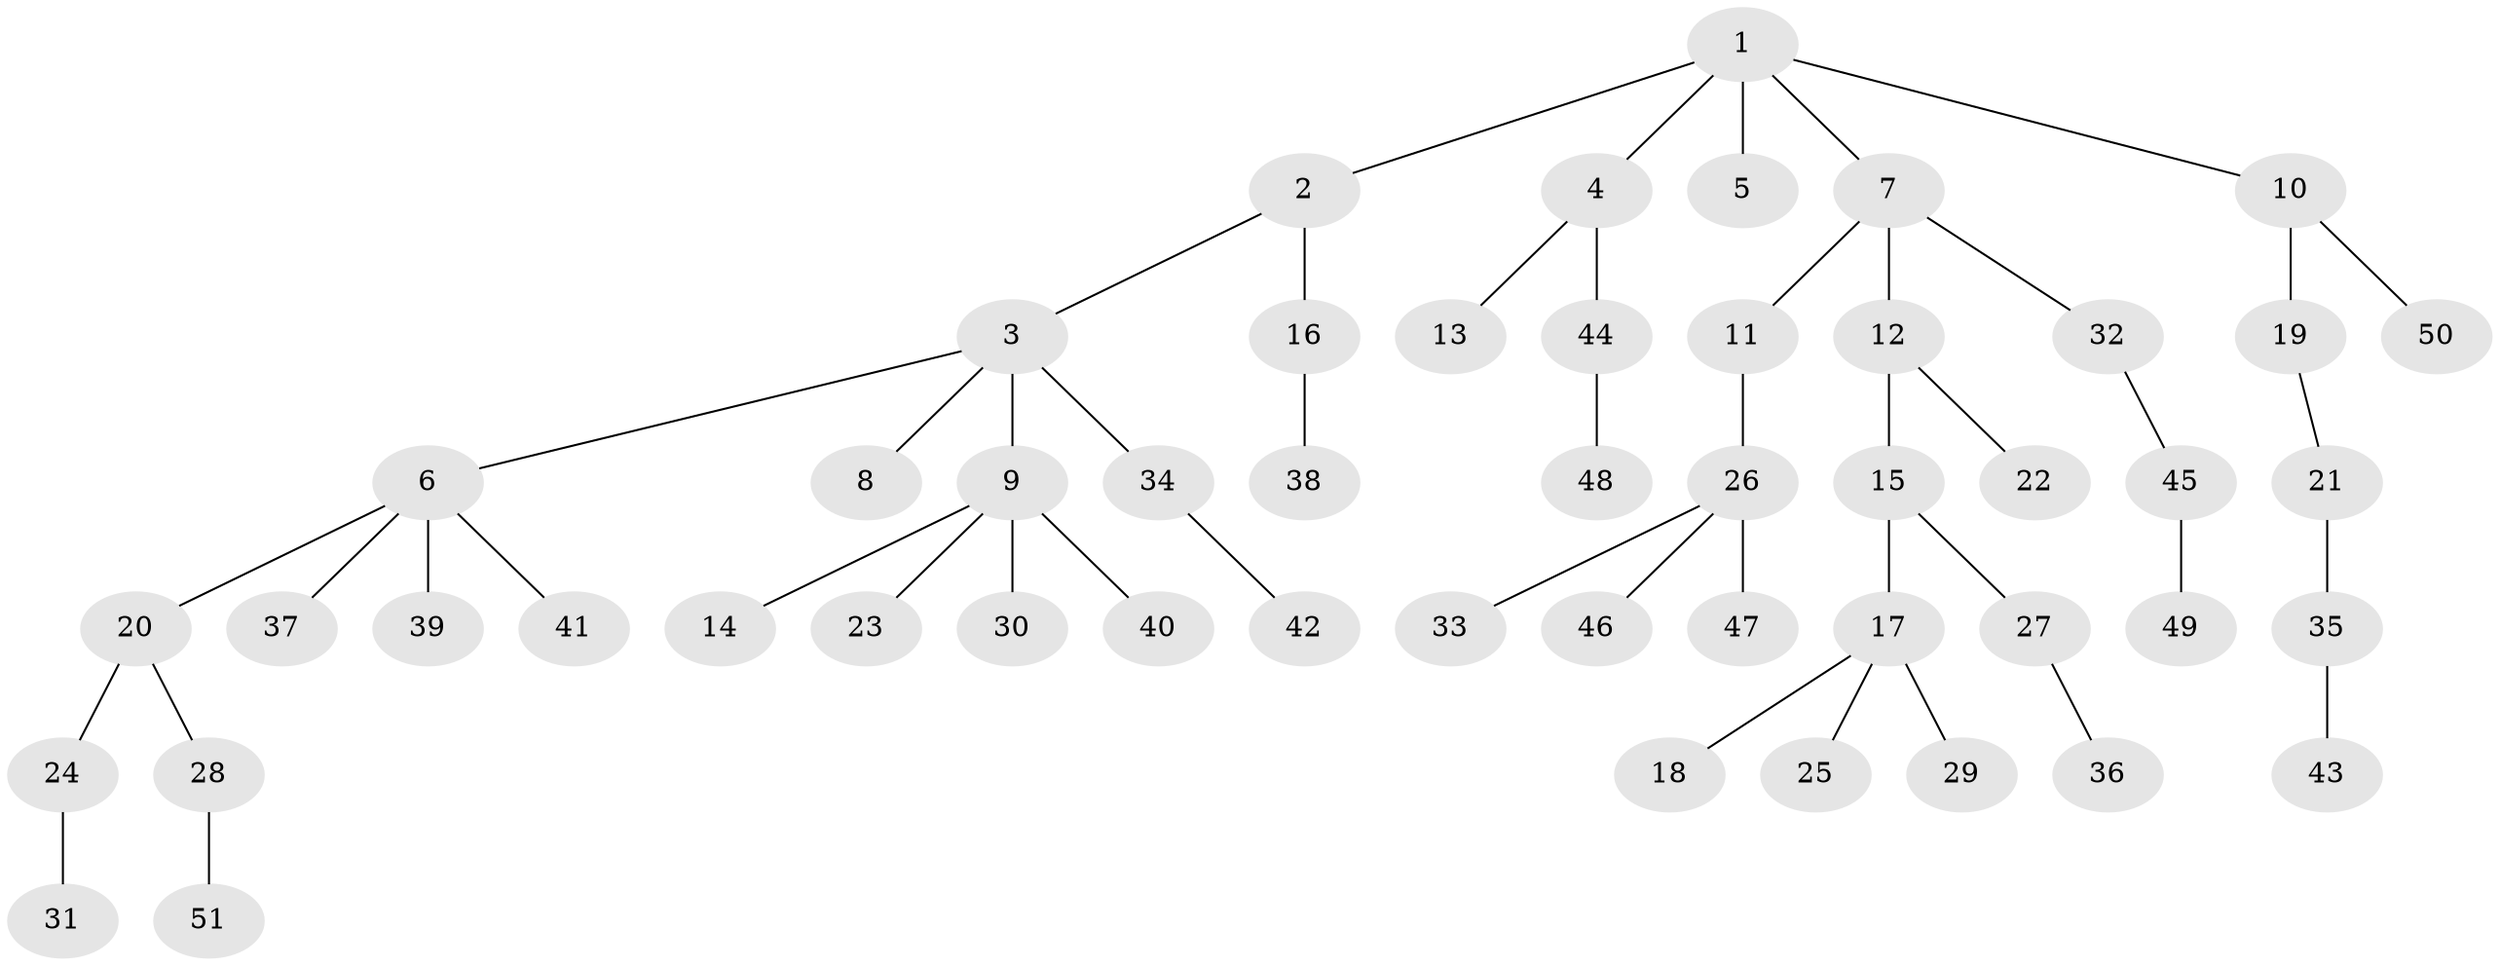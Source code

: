 // coarse degree distribution, {6: 0.030303030303030304, 3: 0.15151515151515152, 4: 0.12121212121212122, 2: 0.12121212121212122, 1: 0.5757575757575758}
// Generated by graph-tools (version 1.1) at 2025/52/02/27/25 19:52:11]
// undirected, 51 vertices, 50 edges
graph export_dot {
graph [start="1"]
  node [color=gray90,style=filled];
  1;
  2;
  3;
  4;
  5;
  6;
  7;
  8;
  9;
  10;
  11;
  12;
  13;
  14;
  15;
  16;
  17;
  18;
  19;
  20;
  21;
  22;
  23;
  24;
  25;
  26;
  27;
  28;
  29;
  30;
  31;
  32;
  33;
  34;
  35;
  36;
  37;
  38;
  39;
  40;
  41;
  42;
  43;
  44;
  45;
  46;
  47;
  48;
  49;
  50;
  51;
  1 -- 2;
  1 -- 4;
  1 -- 5;
  1 -- 7;
  1 -- 10;
  2 -- 3;
  2 -- 16;
  3 -- 6;
  3 -- 8;
  3 -- 9;
  3 -- 34;
  4 -- 13;
  4 -- 44;
  6 -- 20;
  6 -- 37;
  6 -- 39;
  6 -- 41;
  7 -- 11;
  7 -- 12;
  7 -- 32;
  9 -- 14;
  9 -- 23;
  9 -- 30;
  9 -- 40;
  10 -- 19;
  10 -- 50;
  11 -- 26;
  12 -- 15;
  12 -- 22;
  15 -- 17;
  15 -- 27;
  16 -- 38;
  17 -- 18;
  17 -- 25;
  17 -- 29;
  19 -- 21;
  20 -- 24;
  20 -- 28;
  21 -- 35;
  24 -- 31;
  26 -- 33;
  26 -- 46;
  26 -- 47;
  27 -- 36;
  28 -- 51;
  32 -- 45;
  34 -- 42;
  35 -- 43;
  44 -- 48;
  45 -- 49;
}
